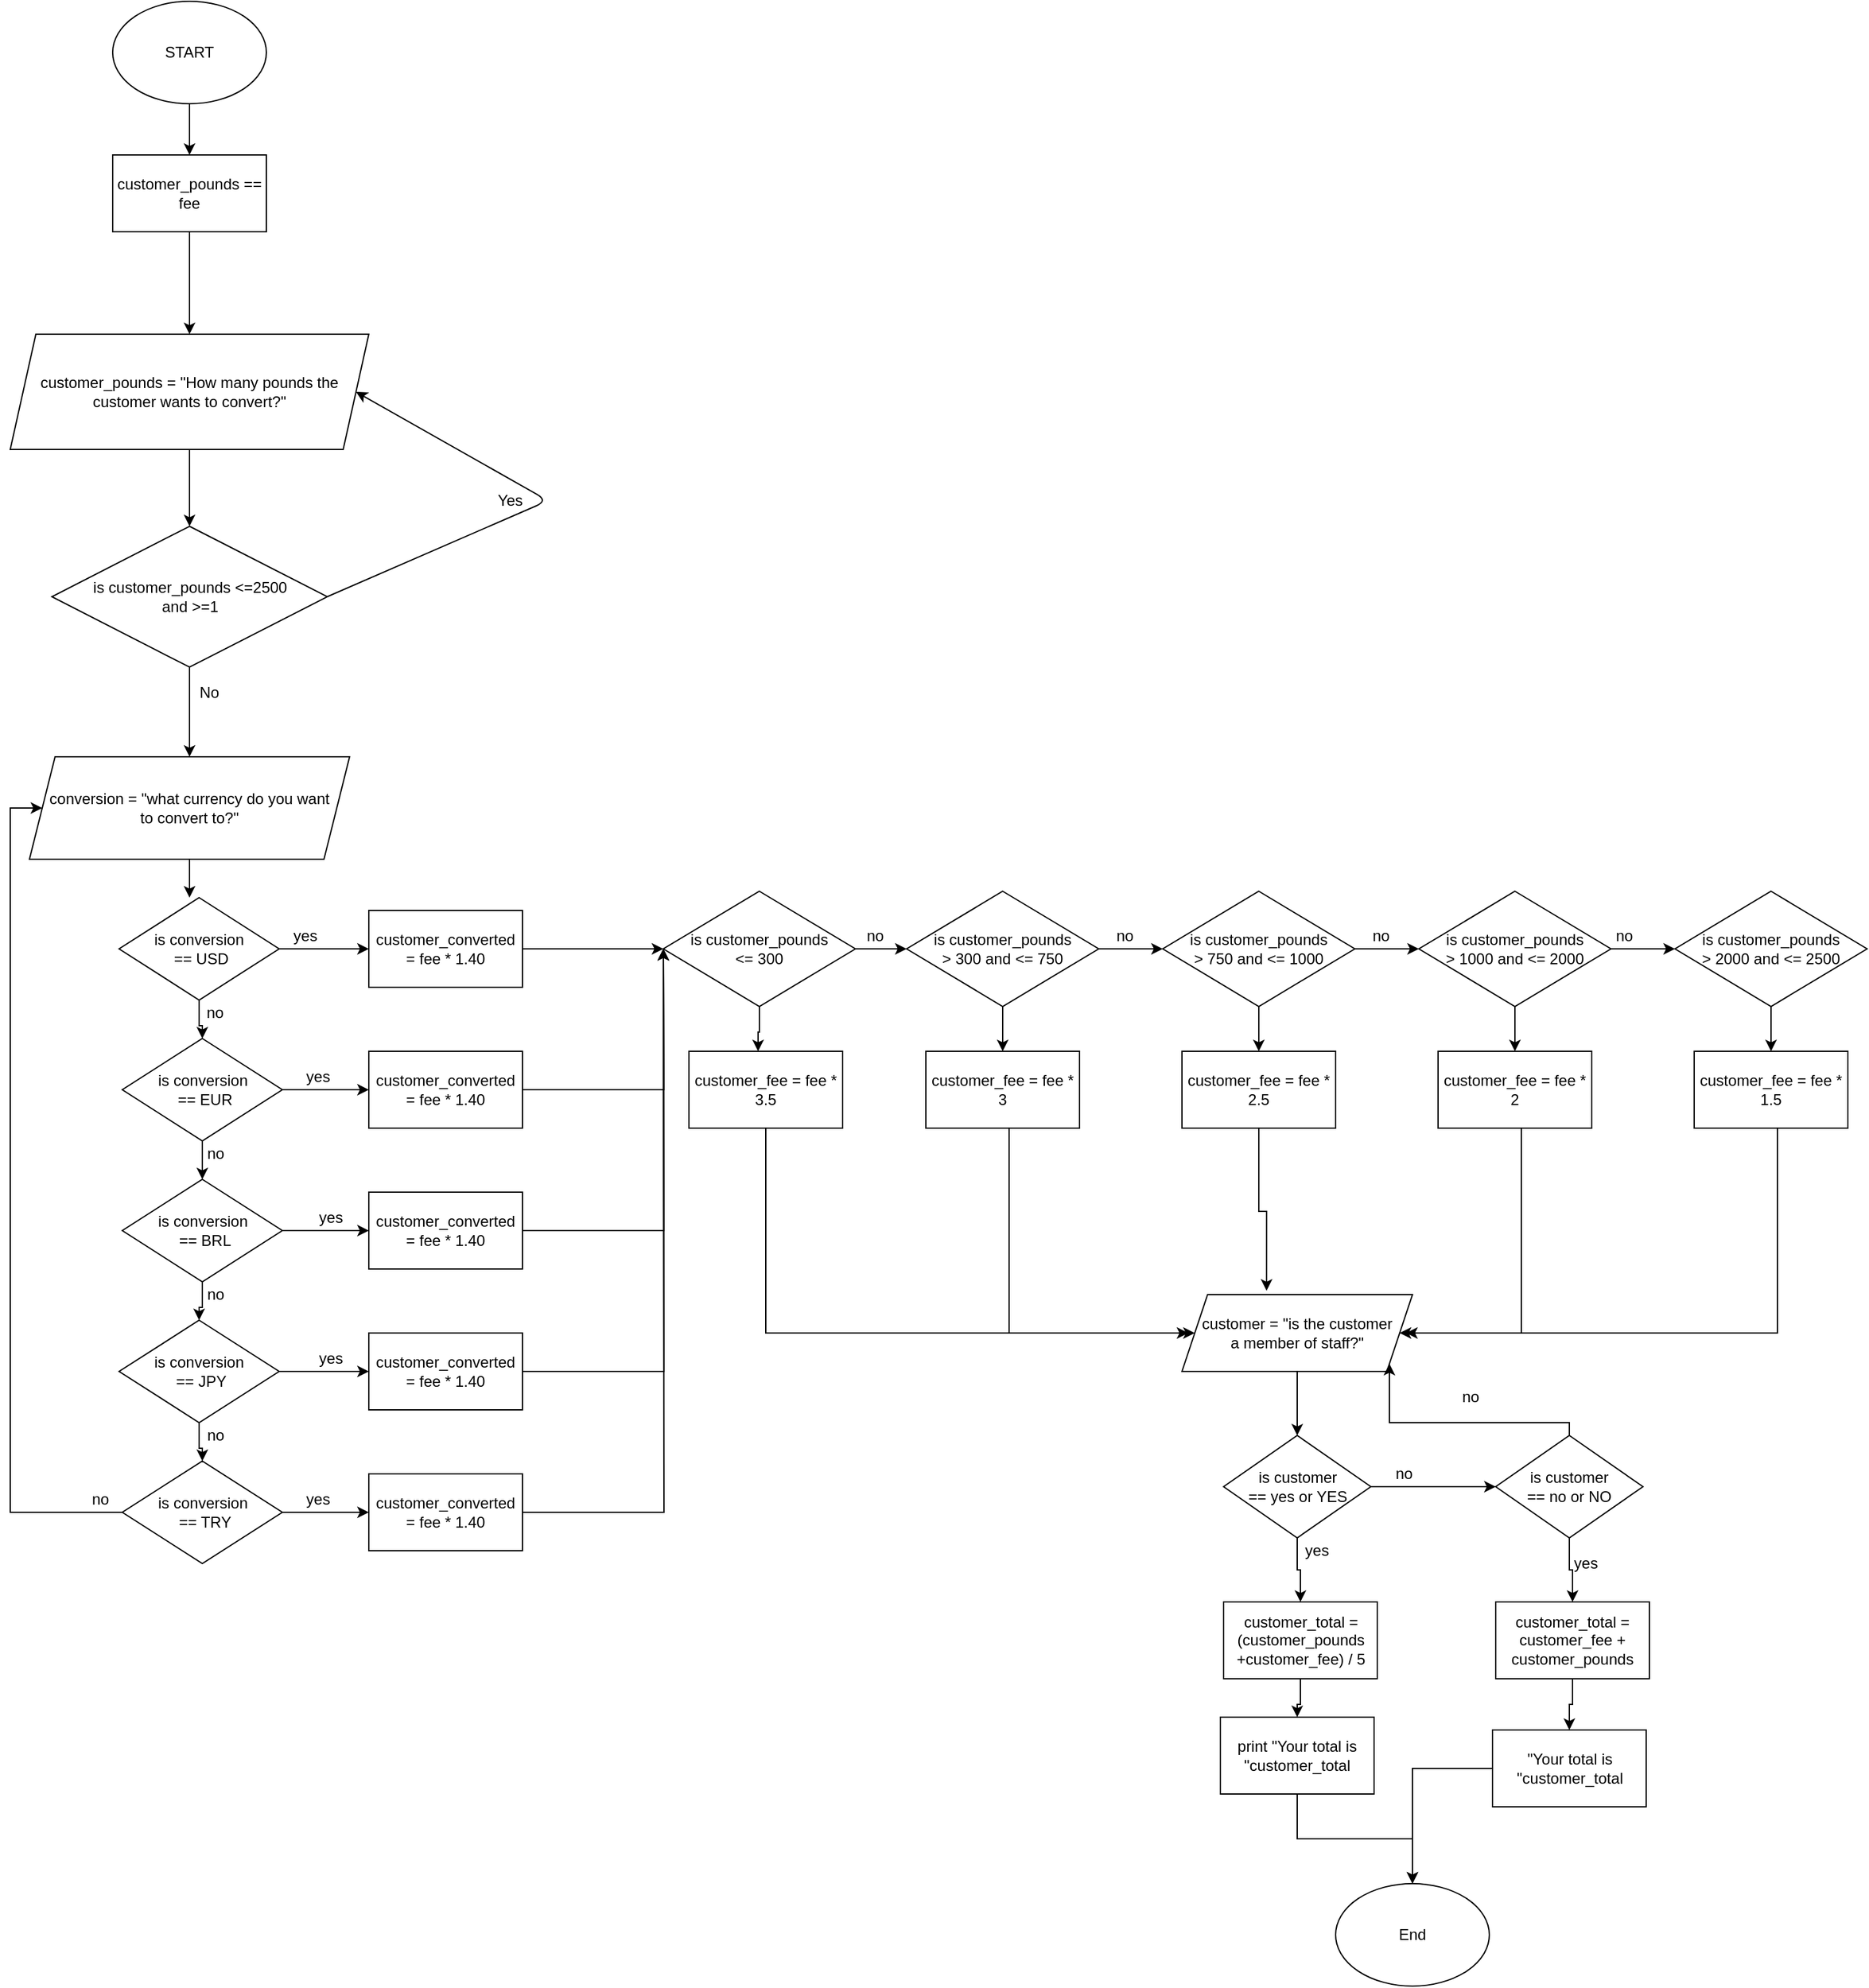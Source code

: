 <mxfile version="14.4.2" type="device"><diagram id="J1rnDZx3xGFwgF4UOlV3" name="Page-1"><mxGraphModel dx="1422" dy="1894" grid="1" gridSize="10" guides="1" tooltips="1" connect="1" arrows="1" fold="1" page="1" pageScale="1" pageWidth="850" pageHeight="1100" math="0" shadow="0"><root><mxCell id="0"/><mxCell id="1" parent="0"/><mxCell id="oWJnG_m1dAtCc7A8aZKE-16" style="edgeStyle=orthogonalEdgeStyle;rounded=0;orthogonalLoop=1;jettySize=auto;html=1;" edge="1" parent="1" source="mIjbAqBt_lYZbtzHNqTB-1" target="oWJnG_m1dAtCc7A8aZKE-15"><mxGeometry relative="1" as="geometry"/></mxCell><mxCell id="mIjbAqBt_lYZbtzHNqTB-1" value="START" style="ellipse;whiteSpace=wrap;html=1;" parent="1" vertex="1"><mxGeometry x="380" y="-100" width="120" height="80" as="geometry"/></mxCell><mxCell id="oWJnG_m1dAtCc7A8aZKE-2" style="edgeStyle=orthogonalEdgeStyle;rounded=0;orthogonalLoop=1;jettySize=auto;html=1;entryX=0.5;entryY=0;entryDx=0;entryDy=0;" edge="1" parent="1" source="mIjbAqBt_lYZbtzHNqTB-2" target="oWJnG_m1dAtCc7A8aZKE-1"><mxGeometry relative="1" as="geometry"/></mxCell><mxCell id="mIjbAqBt_lYZbtzHNqTB-2" value="customer_pounds = &quot;How many pounds the customer wants to convert?&quot;" style="shape=parallelogram;perimeter=parallelogramPerimeter;whiteSpace=wrap;html=1;fixedSize=1;" parent="1" vertex="1"><mxGeometry x="300" y="160" width="280" height="90" as="geometry"/></mxCell><mxCell id="oWJnG_m1dAtCc7A8aZKE-18" style="edgeStyle=orthogonalEdgeStyle;rounded=0;orthogonalLoop=1;jettySize=auto;html=1;entryX=0.5;entryY=0;entryDx=0;entryDy=0;" edge="1" parent="1" source="oWJnG_m1dAtCc7A8aZKE-1" target="oWJnG_m1dAtCc7A8aZKE-6"><mxGeometry relative="1" as="geometry"/></mxCell><mxCell id="oWJnG_m1dAtCc7A8aZKE-1" value="is customer_pounds &amp;lt;=2500 &lt;br&gt;and &amp;gt;=1" style="rhombus;whiteSpace=wrap;html=1;" vertex="1" parent="1"><mxGeometry x="332.5" y="310" width="215" height="110" as="geometry"/></mxCell><mxCell id="oWJnG_m1dAtCc7A8aZKE-4" value="" style="endArrow=classic;html=1;exitX=1;exitY=0.5;exitDx=0;exitDy=0;entryX=1;entryY=0.5;entryDx=0;entryDy=0;" edge="1" parent="1" source="oWJnG_m1dAtCc7A8aZKE-1" target="mIjbAqBt_lYZbtzHNqTB-2"><mxGeometry width="50" height="50" relative="1" as="geometry"><mxPoint x="565" y="370" as="sourcePoint"/><mxPoint x="615" y="320" as="targetPoint"/><Array as="points"><mxPoint x="720" y="290"/></Array></mxGeometry></mxCell><mxCell id="oWJnG_m1dAtCc7A8aZKE-5" value="Yes" style="text;html=1;align=center;verticalAlign=middle;resizable=0;points=[];autosize=1;" vertex="1" parent="1"><mxGeometry x="670" y="280" width="40" height="20" as="geometry"/></mxCell><mxCell id="oWJnG_m1dAtCc7A8aZKE-19" style="edgeStyle=orthogonalEdgeStyle;rounded=0;orthogonalLoop=1;jettySize=auto;html=1;entryX=0.44;entryY=0;entryDx=0;entryDy=0;entryPerimeter=0;" edge="1" parent="1" source="oWJnG_m1dAtCc7A8aZKE-6" target="oWJnG_m1dAtCc7A8aZKE-9"><mxGeometry relative="1" as="geometry"/></mxCell><mxCell id="oWJnG_m1dAtCc7A8aZKE-6" value="conversion = &quot;what currency do you want &lt;br&gt;to convert to?&quot;" style="shape=parallelogram;perimeter=parallelogramPerimeter;whiteSpace=wrap;html=1;fixedSize=1;" vertex="1" parent="1"><mxGeometry x="315" y="490" width="250" height="80" as="geometry"/></mxCell><mxCell id="oWJnG_m1dAtCc7A8aZKE-8" value="No" style="text;html=1;align=center;verticalAlign=middle;resizable=0;points=[];autosize=1;" vertex="1" parent="1"><mxGeometry x="440" y="430" width="30" height="20" as="geometry"/></mxCell><mxCell id="oWJnG_m1dAtCc7A8aZKE-20" style="edgeStyle=orthogonalEdgeStyle;rounded=0;orthogonalLoop=1;jettySize=auto;html=1;entryX=0;entryY=0.5;entryDx=0;entryDy=0;" edge="1" parent="1" source="oWJnG_m1dAtCc7A8aZKE-9" target="oWJnG_m1dAtCc7A8aZKE-14"><mxGeometry relative="1" as="geometry"/></mxCell><mxCell id="oWJnG_m1dAtCc7A8aZKE-29" value="" style="edgeStyle=orthogonalEdgeStyle;rounded=0;orthogonalLoop=1;jettySize=auto;html=1;" edge="1" parent="1" source="oWJnG_m1dAtCc7A8aZKE-9" target="oWJnG_m1dAtCc7A8aZKE-10"><mxGeometry relative="1" as="geometry"/></mxCell><mxCell id="oWJnG_m1dAtCc7A8aZKE-9" value="is conversion&lt;br&gt;&amp;nbsp;== USD" style="rhombus;whiteSpace=wrap;html=1;" vertex="1" parent="1"><mxGeometry x="385" y="600" width="125" height="80" as="geometry"/></mxCell><mxCell id="oWJnG_m1dAtCc7A8aZKE-25" style="edgeStyle=orthogonalEdgeStyle;rounded=0;orthogonalLoop=1;jettySize=auto;html=1;entryX=0;entryY=0.5;entryDx=0;entryDy=0;" edge="1" parent="1" source="oWJnG_m1dAtCc7A8aZKE-10" target="oWJnG_m1dAtCc7A8aZKE-21"><mxGeometry relative="1" as="geometry"/></mxCell><mxCell id="oWJnG_m1dAtCc7A8aZKE-30" style="edgeStyle=orthogonalEdgeStyle;rounded=0;orthogonalLoop=1;jettySize=auto;html=1;entryX=0.5;entryY=0;entryDx=0;entryDy=0;" edge="1" parent="1" source="oWJnG_m1dAtCc7A8aZKE-10" target="oWJnG_m1dAtCc7A8aZKE-11"><mxGeometry relative="1" as="geometry"/></mxCell><mxCell id="oWJnG_m1dAtCc7A8aZKE-10" value="is conversion&lt;br&gt;&amp;nbsp;== EUR" style="rhombus;whiteSpace=wrap;html=1;" vertex="1" parent="1"><mxGeometry x="387.5" y="710" width="125" height="80" as="geometry"/></mxCell><mxCell id="oWJnG_m1dAtCc7A8aZKE-26" style="edgeStyle=orthogonalEdgeStyle;rounded=0;orthogonalLoop=1;jettySize=auto;html=1;entryX=0;entryY=0.5;entryDx=0;entryDy=0;" edge="1" parent="1" source="oWJnG_m1dAtCc7A8aZKE-11" target="oWJnG_m1dAtCc7A8aZKE-22"><mxGeometry relative="1" as="geometry"/></mxCell><mxCell id="oWJnG_m1dAtCc7A8aZKE-31" style="edgeStyle=orthogonalEdgeStyle;rounded=0;orthogonalLoop=1;jettySize=auto;html=1;" edge="1" parent="1" source="oWJnG_m1dAtCc7A8aZKE-11" target="oWJnG_m1dAtCc7A8aZKE-12"><mxGeometry relative="1" as="geometry"/></mxCell><mxCell id="oWJnG_m1dAtCc7A8aZKE-11" value="is conversion&lt;br&gt;&amp;nbsp;== BRL" style="rhombus;whiteSpace=wrap;html=1;" vertex="1" parent="1"><mxGeometry x="387.5" y="820" width="125" height="80" as="geometry"/></mxCell><mxCell id="oWJnG_m1dAtCc7A8aZKE-27" style="edgeStyle=orthogonalEdgeStyle;rounded=0;orthogonalLoop=1;jettySize=auto;html=1;" edge="1" parent="1" source="oWJnG_m1dAtCc7A8aZKE-12" target="oWJnG_m1dAtCc7A8aZKE-23"><mxGeometry relative="1" as="geometry"/></mxCell><mxCell id="oWJnG_m1dAtCc7A8aZKE-32" style="edgeStyle=orthogonalEdgeStyle;rounded=0;orthogonalLoop=1;jettySize=auto;html=1;entryX=0.5;entryY=0;entryDx=0;entryDy=0;" edge="1" parent="1" source="oWJnG_m1dAtCc7A8aZKE-12" target="oWJnG_m1dAtCc7A8aZKE-13"><mxGeometry relative="1" as="geometry"/></mxCell><mxCell id="oWJnG_m1dAtCc7A8aZKE-12" value="is conversion&lt;br&gt;&amp;nbsp;== JPY" style="rhombus;whiteSpace=wrap;html=1;" vertex="1" parent="1"><mxGeometry x="385" y="930" width="125" height="80" as="geometry"/></mxCell><mxCell id="oWJnG_m1dAtCc7A8aZKE-28" style="edgeStyle=orthogonalEdgeStyle;rounded=0;orthogonalLoop=1;jettySize=auto;html=1;entryX=0;entryY=0.5;entryDx=0;entryDy=0;" edge="1" parent="1" source="oWJnG_m1dAtCc7A8aZKE-13" target="oWJnG_m1dAtCc7A8aZKE-24"><mxGeometry relative="1" as="geometry"/></mxCell><mxCell id="oWJnG_m1dAtCc7A8aZKE-33" style="edgeStyle=orthogonalEdgeStyle;rounded=0;orthogonalLoop=1;jettySize=auto;html=1;entryX=0;entryY=0.5;entryDx=0;entryDy=0;" edge="1" parent="1" source="oWJnG_m1dAtCc7A8aZKE-13" target="oWJnG_m1dAtCc7A8aZKE-6"><mxGeometry relative="1" as="geometry"><Array as="points"><mxPoint x="300" y="1080"/><mxPoint x="300" y="530"/></Array></mxGeometry></mxCell><mxCell id="oWJnG_m1dAtCc7A8aZKE-13" value="is conversion&lt;br&gt;&amp;nbsp;== TRY" style="rhombus;whiteSpace=wrap;html=1;" vertex="1" parent="1"><mxGeometry x="387.5" y="1040" width="125" height="80" as="geometry"/></mxCell><mxCell id="oWJnG_m1dAtCc7A8aZKE-35" style="edgeStyle=orthogonalEdgeStyle;rounded=0;orthogonalLoop=1;jettySize=auto;html=1;entryX=0;entryY=0.5;entryDx=0;entryDy=0;" edge="1" parent="1" source="oWJnG_m1dAtCc7A8aZKE-14" target="oWJnG_m1dAtCc7A8aZKE-34"><mxGeometry relative="1" as="geometry"/></mxCell><mxCell id="oWJnG_m1dAtCc7A8aZKE-14" value="customer_converted = fee * 1.40" style="rounded=0;whiteSpace=wrap;html=1;" vertex="1" parent="1"><mxGeometry x="580" y="610" width="120" height="60" as="geometry"/></mxCell><mxCell id="oWJnG_m1dAtCc7A8aZKE-17" style="edgeStyle=orthogonalEdgeStyle;rounded=0;orthogonalLoop=1;jettySize=auto;html=1;entryX=0.5;entryY=0;entryDx=0;entryDy=0;" edge="1" parent="1" source="oWJnG_m1dAtCc7A8aZKE-15" target="mIjbAqBt_lYZbtzHNqTB-2"><mxGeometry relative="1" as="geometry"/></mxCell><mxCell id="oWJnG_m1dAtCc7A8aZKE-15" value="customer_pounds == fee" style="rounded=0;whiteSpace=wrap;html=1;" vertex="1" parent="1"><mxGeometry x="380" y="20" width="120" height="60" as="geometry"/></mxCell><mxCell id="oWJnG_m1dAtCc7A8aZKE-36" style="edgeStyle=orthogonalEdgeStyle;rounded=0;orthogonalLoop=1;jettySize=auto;html=1;" edge="1" parent="1" source="oWJnG_m1dAtCc7A8aZKE-21"><mxGeometry relative="1" as="geometry"><mxPoint x="810" y="640" as="targetPoint"/></mxGeometry></mxCell><mxCell id="oWJnG_m1dAtCc7A8aZKE-21" value="customer_converted = fee * 1.40" style="rounded=0;whiteSpace=wrap;html=1;" vertex="1" parent="1"><mxGeometry x="580" y="720" width="120" height="60" as="geometry"/></mxCell><mxCell id="oWJnG_m1dAtCc7A8aZKE-37" style="edgeStyle=orthogonalEdgeStyle;rounded=0;orthogonalLoop=1;jettySize=auto;html=1;exitX=1;exitY=0.5;exitDx=0;exitDy=0;" edge="1" parent="1" source="oWJnG_m1dAtCc7A8aZKE-22"><mxGeometry relative="1" as="geometry"><mxPoint x="810" y="640" as="targetPoint"/></mxGeometry></mxCell><mxCell id="oWJnG_m1dAtCc7A8aZKE-22" value="customer_converted = fee * 1.40" style="rounded=0;whiteSpace=wrap;html=1;" vertex="1" parent="1"><mxGeometry x="580" y="830" width="120" height="60" as="geometry"/></mxCell><mxCell id="oWJnG_m1dAtCc7A8aZKE-38" style="edgeStyle=orthogonalEdgeStyle;rounded=0;orthogonalLoop=1;jettySize=auto;html=1;" edge="1" parent="1" source="oWJnG_m1dAtCc7A8aZKE-23"><mxGeometry relative="1" as="geometry"><mxPoint x="810" y="640" as="targetPoint"/></mxGeometry></mxCell><mxCell id="oWJnG_m1dAtCc7A8aZKE-23" value="customer_converted = fee * 1.40" style="rounded=0;whiteSpace=wrap;html=1;" vertex="1" parent="1"><mxGeometry x="580" y="940" width="120" height="60" as="geometry"/></mxCell><mxCell id="oWJnG_m1dAtCc7A8aZKE-39" style="edgeStyle=orthogonalEdgeStyle;rounded=0;orthogonalLoop=1;jettySize=auto;html=1;" edge="1" parent="1" source="oWJnG_m1dAtCc7A8aZKE-24"><mxGeometry relative="1" as="geometry"><mxPoint x="810" y="640" as="targetPoint"/></mxGeometry></mxCell><mxCell id="oWJnG_m1dAtCc7A8aZKE-24" value="customer_converted = fee * 1.40" style="rounded=0;whiteSpace=wrap;html=1;" vertex="1" parent="1"><mxGeometry x="580" y="1050" width="120" height="60" as="geometry"/></mxCell><mxCell id="oWJnG_m1dAtCc7A8aZKE-47" style="edgeStyle=orthogonalEdgeStyle;rounded=0;orthogonalLoop=1;jettySize=auto;html=1;entryX=0;entryY=0.5;entryDx=0;entryDy=0;" edge="1" parent="1" source="oWJnG_m1dAtCc7A8aZKE-34" target="oWJnG_m1dAtCc7A8aZKE-40"><mxGeometry relative="1" as="geometry"/></mxCell><mxCell id="oWJnG_m1dAtCc7A8aZKE-70" style="edgeStyle=orthogonalEdgeStyle;rounded=0;orthogonalLoop=1;jettySize=auto;html=1;entryX=0.45;entryY=0;entryDx=0;entryDy=0;entryPerimeter=0;" edge="1" parent="1" source="oWJnG_m1dAtCc7A8aZKE-34" target="oWJnG_m1dAtCc7A8aZKE-65"><mxGeometry relative="1" as="geometry"/></mxCell><mxCell id="oWJnG_m1dAtCc7A8aZKE-34" value="is customer_pounds &lt;br&gt;&amp;lt;= 300" style="rhombus;whiteSpace=wrap;html=1;" vertex="1" parent="1"><mxGeometry x="810" y="595" width="150" height="90" as="geometry"/></mxCell><mxCell id="oWJnG_m1dAtCc7A8aZKE-48" style="edgeStyle=orthogonalEdgeStyle;rounded=0;orthogonalLoop=1;jettySize=auto;html=1;entryX=0;entryY=0.5;entryDx=0;entryDy=0;" edge="1" parent="1" source="oWJnG_m1dAtCc7A8aZKE-40" target="oWJnG_m1dAtCc7A8aZKE-44"><mxGeometry relative="1" as="geometry"/></mxCell><mxCell id="oWJnG_m1dAtCc7A8aZKE-71" style="edgeStyle=orthogonalEdgeStyle;rounded=0;orthogonalLoop=1;jettySize=auto;html=1;entryX=0.5;entryY=0;entryDx=0;entryDy=0;" edge="1" parent="1" source="oWJnG_m1dAtCc7A8aZKE-40" target="oWJnG_m1dAtCc7A8aZKE-66"><mxGeometry relative="1" as="geometry"/></mxCell><mxCell id="oWJnG_m1dAtCc7A8aZKE-40" value="is customer_pounds &lt;br&gt;&amp;gt; 300 and &amp;lt;= 750" style="rhombus;whiteSpace=wrap;html=1;" vertex="1" parent="1"><mxGeometry x="1000" y="595" width="150" height="90" as="geometry"/></mxCell><mxCell id="oWJnG_m1dAtCc7A8aZKE-49" style="edgeStyle=orthogonalEdgeStyle;rounded=0;orthogonalLoop=1;jettySize=auto;html=1;entryX=0;entryY=0.5;entryDx=0;entryDy=0;" edge="1" parent="1" source="oWJnG_m1dAtCc7A8aZKE-44" target="oWJnG_m1dAtCc7A8aZKE-45"><mxGeometry relative="1" as="geometry"/></mxCell><mxCell id="oWJnG_m1dAtCc7A8aZKE-72" style="edgeStyle=orthogonalEdgeStyle;rounded=0;orthogonalLoop=1;jettySize=auto;html=1;entryX=0.5;entryY=0;entryDx=0;entryDy=0;" edge="1" parent="1" source="oWJnG_m1dAtCc7A8aZKE-44" target="oWJnG_m1dAtCc7A8aZKE-67"><mxGeometry relative="1" as="geometry"/></mxCell><mxCell id="oWJnG_m1dAtCc7A8aZKE-44" value="is customer_pounds &lt;br&gt;&amp;gt; 750 and &amp;lt;= 1000" style="rhombus;whiteSpace=wrap;html=1;" vertex="1" parent="1"><mxGeometry x="1200" y="595" width="150" height="90" as="geometry"/></mxCell><mxCell id="oWJnG_m1dAtCc7A8aZKE-50" style="edgeStyle=orthogonalEdgeStyle;rounded=0;orthogonalLoop=1;jettySize=auto;html=1;entryX=0;entryY=0.5;entryDx=0;entryDy=0;" edge="1" parent="1" source="oWJnG_m1dAtCc7A8aZKE-45" target="oWJnG_m1dAtCc7A8aZKE-46"><mxGeometry relative="1" as="geometry"/></mxCell><mxCell id="oWJnG_m1dAtCc7A8aZKE-73" style="edgeStyle=orthogonalEdgeStyle;rounded=0;orthogonalLoop=1;jettySize=auto;html=1;" edge="1" parent="1" source="oWJnG_m1dAtCc7A8aZKE-45" target="oWJnG_m1dAtCc7A8aZKE-68"><mxGeometry relative="1" as="geometry"/></mxCell><mxCell id="oWJnG_m1dAtCc7A8aZKE-45" value="is customer_pounds &lt;br&gt;&amp;gt; 1000 and &amp;lt;= 2000" style="rhombus;whiteSpace=wrap;html=1;" vertex="1" parent="1"><mxGeometry x="1400" y="595" width="150" height="90" as="geometry"/></mxCell><mxCell id="oWJnG_m1dAtCc7A8aZKE-74" style="edgeStyle=orthogonalEdgeStyle;rounded=0;orthogonalLoop=1;jettySize=auto;html=1;" edge="1" parent="1" source="oWJnG_m1dAtCc7A8aZKE-46" target="oWJnG_m1dAtCc7A8aZKE-69"><mxGeometry relative="1" as="geometry"/></mxCell><mxCell id="oWJnG_m1dAtCc7A8aZKE-46" value="is customer_pounds &lt;br&gt;&amp;gt; 2000 and &amp;lt;= 2500" style="rhombus;whiteSpace=wrap;html=1;" vertex="1" parent="1"><mxGeometry x="1600" y="595" width="150" height="90" as="geometry"/></mxCell><mxCell id="oWJnG_m1dAtCc7A8aZKE-51" value="no" style="text;html=1;strokeColor=none;fillColor=none;align=center;verticalAlign=middle;whiteSpace=wrap;rounded=0;" vertex="1" parent="1"><mxGeometry x="440" y="680" width="40" height="20" as="geometry"/></mxCell><mxCell id="oWJnG_m1dAtCc7A8aZKE-52" value="yes" style="text;html=1;align=center;verticalAlign=middle;resizable=0;points=[];autosize=1;" vertex="1" parent="1"><mxGeometry x="515" y="620" width="30" height="20" as="geometry"/></mxCell><mxCell id="oWJnG_m1dAtCc7A8aZKE-53" value="yes" style="text;html=1;align=center;verticalAlign=middle;resizable=0;points=[];autosize=1;" vertex="1" parent="1"><mxGeometry x="525" y="730" width="30" height="20" as="geometry"/></mxCell><mxCell id="oWJnG_m1dAtCc7A8aZKE-54" value="yes" style="text;html=1;align=center;verticalAlign=middle;resizable=0;points=[];autosize=1;" vertex="1" parent="1"><mxGeometry x="535" y="840" width="30" height="20" as="geometry"/></mxCell><mxCell id="oWJnG_m1dAtCc7A8aZKE-55" value="yes" style="text;html=1;align=center;verticalAlign=middle;resizable=0;points=[];autosize=1;" vertex="1" parent="1"><mxGeometry x="535" y="950" width="30" height="20" as="geometry"/></mxCell><mxCell id="oWJnG_m1dAtCc7A8aZKE-56" value="yes" style="text;html=1;align=center;verticalAlign=middle;resizable=0;points=[];autosize=1;" vertex="1" parent="1"><mxGeometry x="525" y="1060" width="30" height="20" as="geometry"/></mxCell><mxCell id="oWJnG_m1dAtCc7A8aZKE-57" value="no" style="text;html=1;align=center;verticalAlign=middle;resizable=0;points=[];autosize=1;" vertex="1" parent="1"><mxGeometry x="445" y="1010" width="30" height="20" as="geometry"/></mxCell><mxCell id="oWJnG_m1dAtCc7A8aZKE-58" value="no" style="text;html=1;align=center;verticalAlign=middle;resizable=0;points=[];autosize=1;" vertex="1" parent="1"><mxGeometry x="445" y="900" width="30" height="20" as="geometry"/></mxCell><mxCell id="oWJnG_m1dAtCc7A8aZKE-59" value="no" style="text;html=1;align=center;verticalAlign=middle;resizable=0;points=[];autosize=1;" vertex="1" parent="1"><mxGeometry x="445" y="790" width="30" height="20" as="geometry"/></mxCell><mxCell id="oWJnG_m1dAtCc7A8aZKE-60" value="no" style="text;html=1;align=center;verticalAlign=middle;resizable=0;points=[];autosize=1;" vertex="1" parent="1"><mxGeometry x="355" y="1060" width="30" height="20" as="geometry"/></mxCell><mxCell id="oWJnG_m1dAtCc7A8aZKE-61" value="no" style="text;html=1;align=center;verticalAlign=middle;resizable=0;points=[];autosize=1;" vertex="1" parent="1"><mxGeometry x="960" y="620" width="30" height="20" as="geometry"/></mxCell><mxCell id="oWJnG_m1dAtCc7A8aZKE-62" value="no" style="text;html=1;align=center;verticalAlign=middle;resizable=0;points=[];autosize=1;" vertex="1" parent="1"><mxGeometry x="1155" y="620" width="30" height="20" as="geometry"/></mxCell><mxCell id="oWJnG_m1dAtCc7A8aZKE-63" value="no" style="text;html=1;align=center;verticalAlign=middle;resizable=0;points=[];autosize=1;" vertex="1" parent="1"><mxGeometry x="1355" y="620" width="30" height="20" as="geometry"/></mxCell><mxCell id="oWJnG_m1dAtCc7A8aZKE-64" value="no" style="text;html=1;align=center;verticalAlign=middle;resizable=0;points=[];autosize=1;" vertex="1" parent="1"><mxGeometry x="1545" y="620" width="30" height="20" as="geometry"/></mxCell><mxCell id="oWJnG_m1dAtCc7A8aZKE-76" style="edgeStyle=orthogonalEdgeStyle;rounded=0;orthogonalLoop=1;jettySize=auto;html=1;entryX=0;entryY=0.5;entryDx=0;entryDy=0;" edge="1" parent="1" source="oWJnG_m1dAtCc7A8aZKE-65" target="oWJnG_m1dAtCc7A8aZKE-75"><mxGeometry relative="1" as="geometry"><Array as="points"><mxPoint x="890" y="940"/></Array></mxGeometry></mxCell><mxCell id="oWJnG_m1dAtCc7A8aZKE-65" value="customer_fee = fee * 3.5" style="rounded=0;whiteSpace=wrap;html=1;" vertex="1" parent="1"><mxGeometry x="830" y="720" width="120" height="60" as="geometry"/></mxCell><mxCell id="oWJnG_m1dAtCc7A8aZKE-77" style="edgeStyle=orthogonalEdgeStyle;rounded=0;orthogonalLoop=1;jettySize=auto;html=1;" edge="1" parent="1" source="oWJnG_m1dAtCc7A8aZKE-66"><mxGeometry relative="1" as="geometry"><mxPoint x="1220" y="940" as="targetPoint"/><Array as="points"><mxPoint x="1080" y="940"/></Array></mxGeometry></mxCell><mxCell id="oWJnG_m1dAtCc7A8aZKE-66" value="customer_fee = fee * 3" style="rounded=0;whiteSpace=wrap;html=1;" vertex="1" parent="1"><mxGeometry x="1015" y="720" width="120" height="60" as="geometry"/></mxCell><mxCell id="oWJnG_m1dAtCc7A8aZKE-78" style="edgeStyle=orthogonalEdgeStyle;rounded=0;orthogonalLoop=1;jettySize=auto;html=1;entryX=0.367;entryY=-0.05;entryDx=0;entryDy=0;entryPerimeter=0;" edge="1" parent="1" source="oWJnG_m1dAtCc7A8aZKE-67" target="oWJnG_m1dAtCc7A8aZKE-75"><mxGeometry relative="1" as="geometry"/></mxCell><mxCell id="oWJnG_m1dAtCc7A8aZKE-67" value="customer_fee = fee * 2.5" style="rounded=0;whiteSpace=wrap;html=1;" vertex="1" parent="1"><mxGeometry x="1215" y="720" width="120" height="60" as="geometry"/></mxCell><mxCell id="oWJnG_m1dAtCc7A8aZKE-79" style="edgeStyle=orthogonalEdgeStyle;rounded=0;orthogonalLoop=1;jettySize=auto;html=1;entryX=1;entryY=0.5;entryDx=0;entryDy=0;" edge="1" parent="1" source="oWJnG_m1dAtCc7A8aZKE-68" target="oWJnG_m1dAtCc7A8aZKE-75"><mxGeometry relative="1" as="geometry"><Array as="points"><mxPoint x="1480" y="940"/></Array></mxGeometry></mxCell><mxCell id="oWJnG_m1dAtCc7A8aZKE-68" value="customer_fee = fee * 2" style="rounded=0;whiteSpace=wrap;html=1;" vertex="1" parent="1"><mxGeometry x="1415" y="720" width="120" height="60" as="geometry"/></mxCell><mxCell id="oWJnG_m1dAtCc7A8aZKE-80" style="edgeStyle=orthogonalEdgeStyle;rounded=0;orthogonalLoop=1;jettySize=auto;html=1;" edge="1" parent="1" source="oWJnG_m1dAtCc7A8aZKE-69"><mxGeometry relative="1" as="geometry"><mxPoint x="1390" y="940" as="targetPoint"/><Array as="points"><mxPoint x="1680" y="940"/></Array></mxGeometry></mxCell><mxCell id="oWJnG_m1dAtCc7A8aZKE-69" value="customer_fee = fee * 1.5" style="rounded=0;whiteSpace=wrap;html=1;" vertex="1" parent="1"><mxGeometry x="1615" y="720" width="120" height="60" as="geometry"/></mxCell><mxCell id="oWJnG_m1dAtCc7A8aZKE-82" style="edgeStyle=orthogonalEdgeStyle;rounded=0;orthogonalLoop=1;jettySize=auto;html=1;entryX=0.5;entryY=0;entryDx=0;entryDy=0;" edge="1" parent="1" source="oWJnG_m1dAtCc7A8aZKE-75" target="oWJnG_m1dAtCc7A8aZKE-81"><mxGeometry relative="1" as="geometry"/></mxCell><mxCell id="oWJnG_m1dAtCc7A8aZKE-75" value="customer = &quot;is the customer &lt;br&gt;a member of staff?&quot;" style="shape=parallelogram;perimeter=parallelogramPerimeter;whiteSpace=wrap;html=1;fixedSize=1;" vertex="1" parent="1"><mxGeometry x="1215" y="910" width="180" height="60" as="geometry"/></mxCell><mxCell id="oWJnG_m1dAtCc7A8aZKE-85" style="edgeStyle=orthogonalEdgeStyle;rounded=0;orthogonalLoop=1;jettySize=auto;html=1;" edge="1" parent="1" source="oWJnG_m1dAtCc7A8aZKE-81" target="oWJnG_m1dAtCc7A8aZKE-84"><mxGeometry relative="1" as="geometry"/></mxCell><mxCell id="oWJnG_m1dAtCc7A8aZKE-90" style="edgeStyle=orthogonalEdgeStyle;rounded=0;orthogonalLoop=1;jettySize=auto;html=1;" edge="1" parent="1" source="oWJnG_m1dAtCc7A8aZKE-81" target="oWJnG_m1dAtCc7A8aZKE-89"><mxGeometry relative="1" as="geometry"/></mxCell><mxCell id="oWJnG_m1dAtCc7A8aZKE-81" value="is customer &lt;br&gt;== yes or YES" style="rhombus;whiteSpace=wrap;html=1;" vertex="1" parent="1"><mxGeometry x="1247.5" y="1020" width="115" height="80" as="geometry"/></mxCell><mxCell id="oWJnG_m1dAtCc7A8aZKE-98" style="edgeStyle=orthogonalEdgeStyle;rounded=0;orthogonalLoop=1;jettySize=auto;html=1;entryX=0.5;entryY=0;entryDx=0;entryDy=0;" edge="1" parent="1" source="oWJnG_m1dAtCc7A8aZKE-83" target="oWJnG_m1dAtCc7A8aZKE-96"><mxGeometry relative="1" as="geometry"/></mxCell><mxCell id="oWJnG_m1dAtCc7A8aZKE-83" value="customer_total = customer_fee + customer_pounds" style="rounded=0;whiteSpace=wrap;html=1;" vertex="1" parent="1"><mxGeometry x="1460" y="1150" width="120" height="60" as="geometry"/></mxCell><mxCell id="oWJnG_m1dAtCc7A8aZKE-97" style="edgeStyle=orthogonalEdgeStyle;rounded=0;orthogonalLoop=1;jettySize=auto;html=1;entryX=0.5;entryY=0;entryDx=0;entryDy=0;" edge="1" parent="1" source="oWJnG_m1dAtCc7A8aZKE-84" target="oWJnG_m1dAtCc7A8aZKE-95"><mxGeometry relative="1" as="geometry"/></mxCell><mxCell id="oWJnG_m1dAtCc7A8aZKE-84" value="customer_total = (customer_pounds +customer_fee) / 5" style="rounded=0;whiteSpace=wrap;html=1;" vertex="1" parent="1"><mxGeometry x="1247.5" y="1150" width="120" height="60" as="geometry"/></mxCell><mxCell id="oWJnG_m1dAtCc7A8aZKE-87" value="yes" style="text;html=1;align=center;verticalAlign=middle;resizable=0;points=[];autosize=1;" vertex="1" parent="1"><mxGeometry x="1305" y="1100" width="30" height="20" as="geometry"/></mxCell><mxCell id="oWJnG_m1dAtCc7A8aZKE-88" value="no" style="text;html=1;align=center;verticalAlign=middle;resizable=0;points=[];autosize=1;" vertex="1" parent="1"><mxGeometry x="1372.5" y="1040" width="30" height="20" as="geometry"/></mxCell><mxCell id="oWJnG_m1dAtCc7A8aZKE-91" style="edgeStyle=orthogonalEdgeStyle;rounded=0;orthogonalLoop=1;jettySize=auto;html=1;entryX=0.5;entryY=0;entryDx=0;entryDy=0;" edge="1" parent="1" source="oWJnG_m1dAtCc7A8aZKE-89" target="oWJnG_m1dAtCc7A8aZKE-83"><mxGeometry relative="1" as="geometry"/></mxCell><mxCell id="oWJnG_m1dAtCc7A8aZKE-92" style="edgeStyle=orthogonalEdgeStyle;rounded=0;orthogonalLoop=1;jettySize=auto;html=1;entryX=1;entryY=1;entryDx=0;entryDy=0;" edge="1" parent="1" source="oWJnG_m1dAtCc7A8aZKE-89" target="oWJnG_m1dAtCc7A8aZKE-75"><mxGeometry relative="1" as="geometry"><Array as="points"><mxPoint x="1518" y="1010"/><mxPoint x="1377" y="1010"/></Array></mxGeometry></mxCell><mxCell id="oWJnG_m1dAtCc7A8aZKE-89" value="is customer &lt;br&gt;== no or NO" style="rhombus;whiteSpace=wrap;html=1;" vertex="1" parent="1"><mxGeometry x="1460" y="1020" width="115" height="80" as="geometry"/></mxCell><mxCell id="oWJnG_m1dAtCc7A8aZKE-93" value="yes" style="text;html=1;align=center;verticalAlign=middle;resizable=0;points=[];autosize=1;" vertex="1" parent="1"><mxGeometry x="1515" y="1110" width="30" height="20" as="geometry"/></mxCell><mxCell id="oWJnG_m1dAtCc7A8aZKE-94" value="no" style="text;html=1;align=center;verticalAlign=middle;resizable=0;points=[];autosize=1;" vertex="1" parent="1"><mxGeometry x="1425" y="980" width="30" height="20" as="geometry"/></mxCell><mxCell id="oWJnG_m1dAtCc7A8aZKE-100" style="edgeStyle=orthogonalEdgeStyle;rounded=0;orthogonalLoop=1;jettySize=auto;html=1;entryX=0.5;entryY=0;entryDx=0;entryDy=0;" edge="1" parent="1" source="oWJnG_m1dAtCc7A8aZKE-95" target="oWJnG_m1dAtCc7A8aZKE-99"><mxGeometry relative="1" as="geometry"/></mxCell><mxCell id="oWJnG_m1dAtCc7A8aZKE-95" value="print&amp;nbsp;&quot;Your total is &quot;customer_total" style="rounded=0;whiteSpace=wrap;html=1;" vertex="1" parent="1"><mxGeometry x="1245" y="1240" width="120" height="60" as="geometry"/></mxCell><mxCell id="oWJnG_m1dAtCc7A8aZKE-101" style="edgeStyle=orthogonalEdgeStyle;rounded=0;orthogonalLoop=1;jettySize=auto;html=1;entryX=0.5;entryY=0;entryDx=0;entryDy=0;" edge="1" parent="1" source="oWJnG_m1dAtCc7A8aZKE-96" target="oWJnG_m1dAtCc7A8aZKE-99"><mxGeometry relative="1" as="geometry"/></mxCell><mxCell id="oWJnG_m1dAtCc7A8aZKE-96" value="&quot;Your total is &quot;customer_total" style="rounded=0;whiteSpace=wrap;html=1;" vertex="1" parent="1"><mxGeometry x="1457.5" y="1250" width="120" height="60" as="geometry"/></mxCell><mxCell id="oWJnG_m1dAtCc7A8aZKE-99" value="End" style="ellipse;whiteSpace=wrap;html=1;" vertex="1" parent="1"><mxGeometry x="1335" y="1370" width="120" height="80" as="geometry"/></mxCell></root></mxGraphModel></diagram></mxfile>